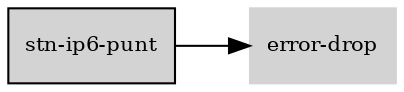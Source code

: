 digraph "stn_ip6_punt_subgraph" {
  rankdir=LR;
  node [shape=box, style=filled, fontsize=10, color=lightgray, fontcolor=black, fillcolor=lightgray];
  "stn-ip6-punt" [color=black, fontcolor=black, fillcolor=lightgray];
  edge [fontsize=8];
  "stn-ip6-punt" -> "error-drop";
}
